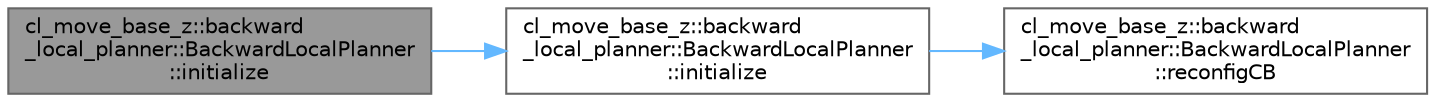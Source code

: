 digraph "cl_move_base_z::backward_local_planner::BackwardLocalPlanner::initialize"
{
 // LATEX_PDF_SIZE
  bgcolor="transparent";
  edge [fontname=Helvetica,fontsize=10,labelfontname=Helvetica,labelfontsize=10];
  node [fontname=Helvetica,fontsize=10,shape=box,height=0.2,width=0.4];
  rankdir="LR";
  Node1 [label="cl_move_base_z::backward\l_local_planner::BackwardLocalPlanner\l::initialize",height=0.2,width=0.4,color="gray40", fillcolor="grey60", style="filled", fontcolor="black",tooltip=" "];
  Node1 -> Node2 [color="steelblue1",style="solid"];
  Node2 [label="cl_move_base_z::backward\l_local_planner::BackwardLocalPlanner\l::initialize",height=0.2,width=0.4,color="grey40", fillcolor="white", style="filled",URL="$classcl__move__base__z_1_1backward__local__planner_1_1BackwardLocalPlanner.html#a5c9815019cef272faed835cd8c575196",tooltip=" "];
  Node2 -> Node3 [color="steelblue1",style="solid"];
  Node3 [label="cl_move_base_z::backward\l_local_planner::BackwardLocalPlanner\l::reconfigCB",height=0.2,width=0.4,color="grey40", fillcolor="white", style="filled",URL="$classcl__move__base__z_1_1backward__local__planner_1_1BackwardLocalPlanner.html#a62e4783adae03ce92190d855a021b91d",tooltip=" "];
}

